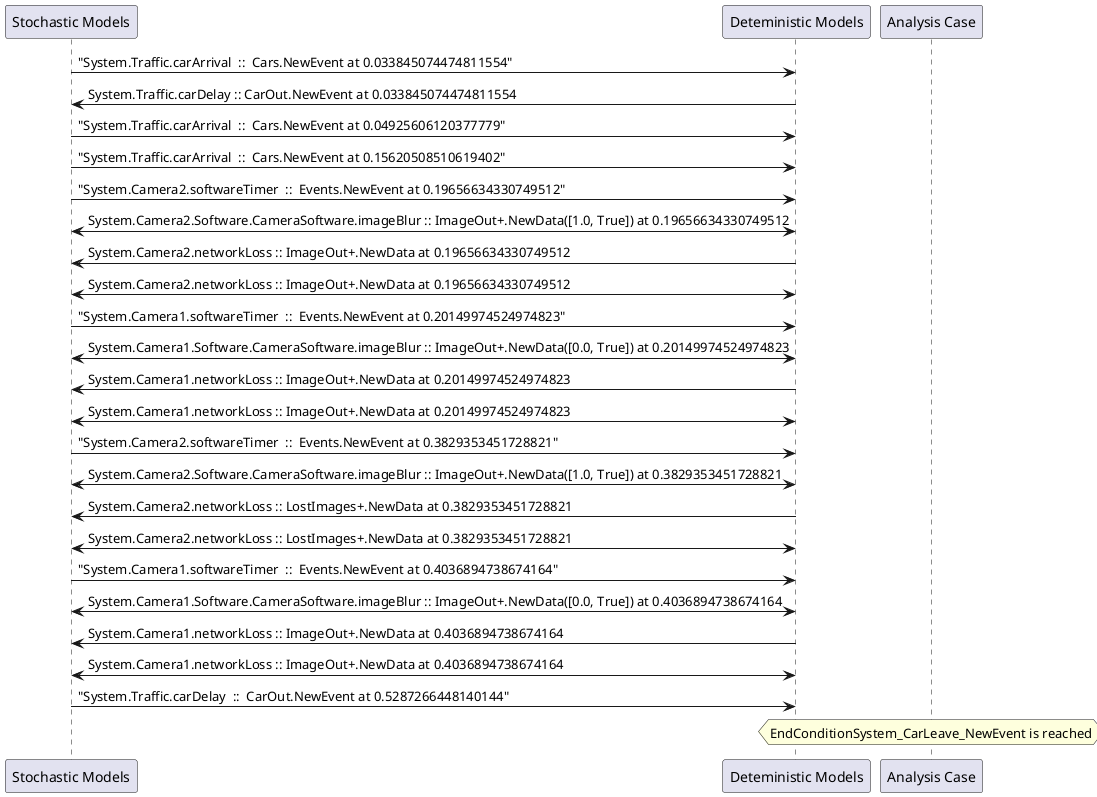 
	@startuml
	participant "Stochastic Models" as stochmodel
	participant "Deteministic Models" as detmodel
	participant "Analysis Case" as analysis
	{15438_stop} stochmodel -> detmodel : "System.Traffic.carArrival  ::  Cars.NewEvent at 0.033845074474811554"
{15454_start} detmodel -> stochmodel : System.Traffic.carDelay :: CarOut.NewEvent at 0.033845074474811554
{15439_stop} stochmodel -> detmodel : "System.Traffic.carArrival  ::  Cars.NewEvent at 0.04925606120377779"
{15440_stop} stochmodel -> detmodel : "System.Traffic.carArrival  ::  Cars.NewEvent at 0.15620508510619402"
{15422_stop} stochmodel -> detmodel : "System.Camera2.softwareTimer  ::  Events.NewEvent at 0.19656634330749512"
detmodel <-> stochmodel : System.Camera2.Software.CameraSoftware.imageBlur :: ImageOut+.NewData([1.0, True]) at 0.19656634330749512
detmodel -> stochmodel : System.Camera2.networkLoss :: ImageOut+.NewData at 0.19656634330749512
detmodel <-> stochmodel : System.Camera2.networkLoss :: ImageOut+.NewData at 0.19656634330749512
{15407_stop} stochmodel -> detmodel : "System.Camera1.softwareTimer  ::  Events.NewEvent at 0.20149974524974823"
detmodel <-> stochmodel : System.Camera1.Software.CameraSoftware.imageBlur :: ImageOut+.NewData([0.0, True]) at 0.20149974524974823
detmodel -> stochmodel : System.Camera1.networkLoss :: ImageOut+.NewData at 0.20149974524974823
detmodel <-> stochmodel : System.Camera1.networkLoss :: ImageOut+.NewData at 0.20149974524974823
{15423_stop} stochmodel -> detmodel : "System.Camera2.softwareTimer  ::  Events.NewEvent at 0.3829353451728821"
detmodel <-> stochmodel : System.Camera2.Software.CameraSoftware.imageBlur :: ImageOut+.NewData([1.0, True]) at 0.3829353451728821
detmodel -> stochmodel : System.Camera2.networkLoss :: LostImages+.NewData at 0.3829353451728821
detmodel <-> stochmodel : System.Camera2.networkLoss :: LostImages+.NewData at 0.3829353451728821
{15408_stop} stochmodel -> detmodel : "System.Camera1.softwareTimer  ::  Events.NewEvent at 0.4036894738674164"
detmodel <-> stochmodel : System.Camera1.Software.CameraSoftware.imageBlur :: ImageOut+.NewData([0.0, True]) at 0.4036894738674164
detmodel -> stochmodel : System.Camera1.networkLoss :: ImageOut+.NewData at 0.4036894738674164
detmodel <-> stochmodel : System.Camera1.networkLoss :: ImageOut+.NewData at 0.4036894738674164
{15454_stop} stochmodel -> detmodel : "System.Traffic.carDelay  ::  CarOut.NewEvent at 0.5287266448140144"
{15454_start} <-> {15454_stop} : delay
hnote over analysis 
EndConditionSystem_CarLeave_NewEvent is reached
endnote
@enduml